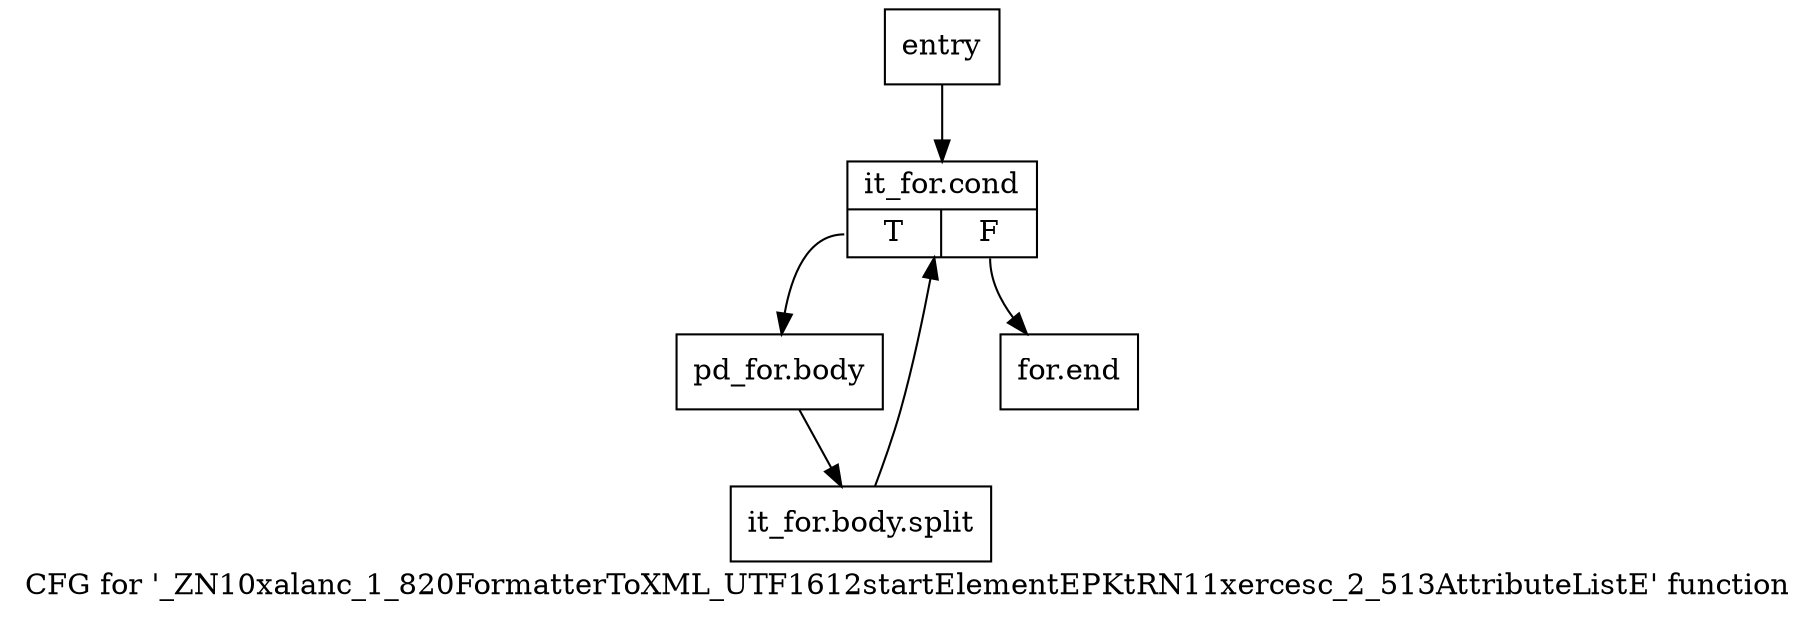 digraph "CFG for '_ZN10xalanc_1_820FormatterToXML_UTF1612startElementEPKtRN11xercesc_2_513AttributeListE' function" {
	label="CFG for '_ZN10xalanc_1_820FormatterToXML_UTF1612startElementEPKtRN11xercesc_2_513AttributeListE' function";

	Node0x6195ee0 [shape=record,label="{entry}"];
	Node0x6195ee0 -> Node0x6195f30;
	Node0x6195f30 [shape=record,label="{it_for.cond|{<s0>T|<s1>F}}"];
	Node0x6195f30:s0 -> Node0x6195f80;
	Node0x6195f30:s1 -> Node0x6195fd0;
	Node0x6195f80 [shape=record,label="{pd_for.body}"];
	Node0x6195f80 -> Node0xb8d10c0;
	Node0xb8d10c0 [shape=record,label="{it_for.body.split}"];
	Node0xb8d10c0 -> Node0x6195f30;
	Node0x6195fd0 [shape=record,label="{for.end}"];
}
